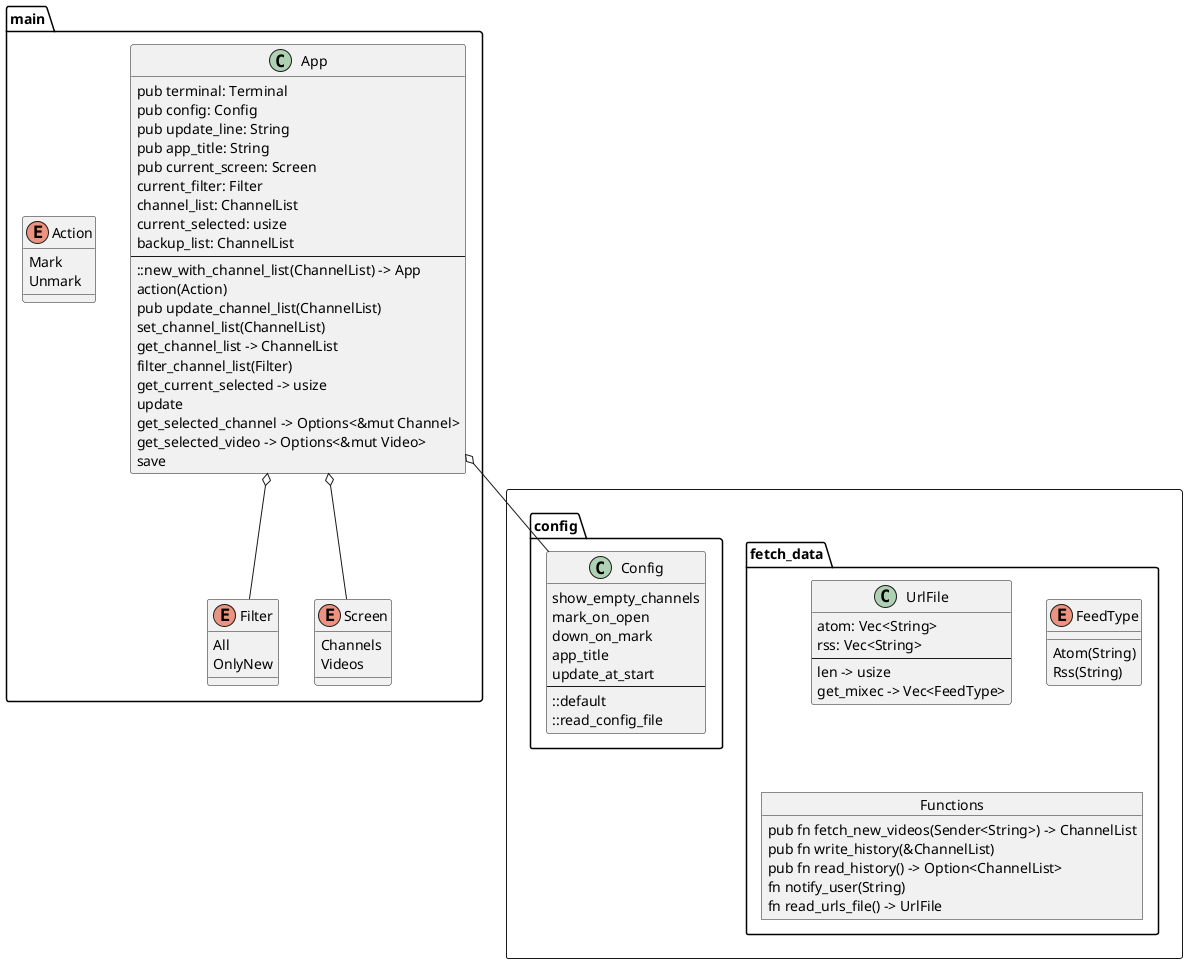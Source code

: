 @startuml

package main {
	class App {
		pub terminal: Terminal
		pub config: Config
		pub update_line: String
		pub app_title: String
		pub current_screen: Screen
		current_filter: Filter
		channel_list: ChannelList
		current_selected: usize
		backup_list: ChannelList
		---
		::new_with_channel_list(ChannelList) -> App
		action(Action)
		pub update_channel_list(ChannelList)
		set_channel_list(ChannelList)
		get_channel_list -> ChannelList
		filter_channel_list(Filter)
		get_current_selected -> usize
		update
		get_selected_channel -> Options<&mut Channel>
		get_selected_video -> Options<&mut Video>
		save
	}

	enum Action {
		Mark
		Unmark
	}

	enum Filter {
		All
		OnlyNew
	}
	enum Screen {
		Channels
		Videos
	}

	App o-- Screen
	App o-- Filter

}

rectangle {
	package fetch_data {
		class UrlFile {
			atom: Vec<String>
			rss: Vec<String>
			---
			len -> usize
			get_mixec -> Vec<FeedType>
		}

		enum FeedType {
			Atom(String)
			Rss(String)
		}

		object Functions {
			pub fn fetch_new_videos(Sender<String>) -> ChannelList
			pub fn write_history(&ChannelList)
			pub fn read_history() -> Option<ChannelList>
			fn notify_user(String)
			fn read_urls_file() -> UrlFile
			
		}
	}

	package config {
		class Config {
			show_empty_channels
			mark_on_open
			down_on_mark
			app_title
			update_at_start
			---
			::default
			::read_config_file
		}
	}
}

App o-- Config

@enduml
